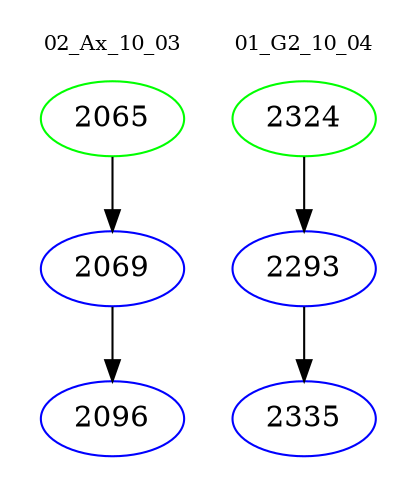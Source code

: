 digraph{
subgraph cluster_0 {
color = white
label = "02_Ax_10_03";
fontsize=10;
T0_2065 [label="2065", color="green"]
T0_2065 -> T0_2069 [color="black"]
T0_2069 [label="2069", color="blue"]
T0_2069 -> T0_2096 [color="black"]
T0_2096 [label="2096", color="blue"]
}
subgraph cluster_1 {
color = white
label = "01_G2_10_04";
fontsize=10;
T1_2324 [label="2324", color="green"]
T1_2324 -> T1_2293 [color="black"]
T1_2293 [label="2293", color="blue"]
T1_2293 -> T1_2335 [color="black"]
T1_2335 [label="2335", color="blue"]
}
}

